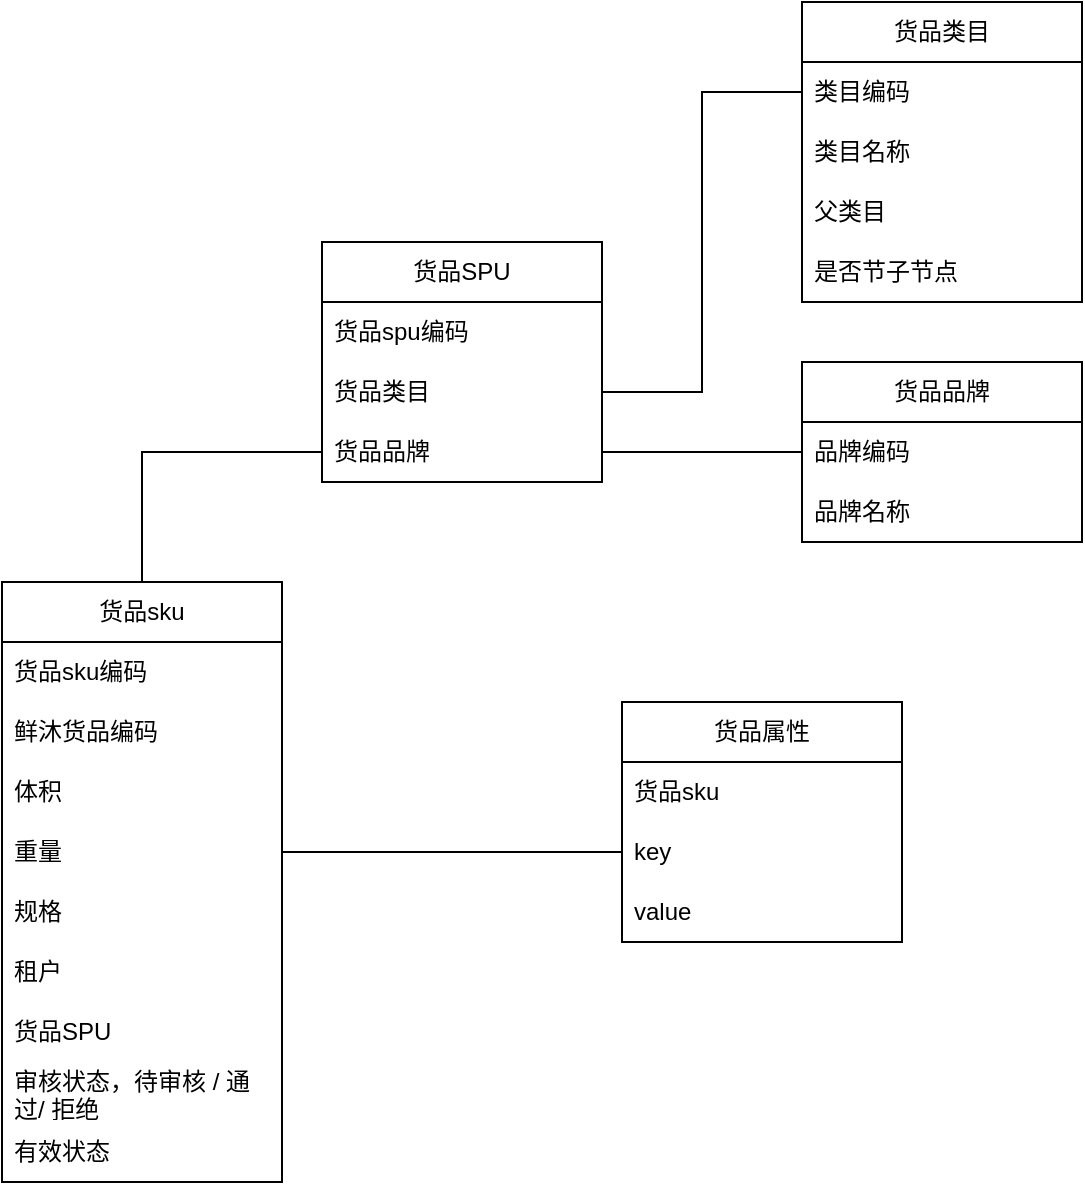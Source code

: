 <mxfile version="20.8.5" type="github">
  <diagram id="kEhnDgpsCn9GSSPnFJJ4" name="第 1 页">
    <mxGraphModel dx="1266" dy="1780" grid="1" gridSize="10" guides="1" tooltips="1" connect="1" arrows="1" fold="1" page="1" pageScale="1" pageWidth="827" pageHeight="1169" math="0" shadow="0">
      <root>
        <mxCell id="0" />
        <mxCell id="1" parent="0" />
        <mxCell id="mbTG31eUCSaPkJGD4sBY-1" value="货品sku" style="swimlane;fontStyle=0;childLayout=stackLayout;horizontal=1;startSize=30;horizontalStack=0;resizeParent=1;resizeParentMax=0;resizeLast=0;collapsible=1;marginBottom=0;whiteSpace=wrap;html=1;" vertex="1" parent="1">
          <mxGeometry x="110" y="210" width="140" height="300" as="geometry" />
        </mxCell>
        <mxCell id="mbTG31eUCSaPkJGD4sBY-2" value="货品sku编码" style="text;strokeColor=none;fillColor=none;align=left;verticalAlign=middle;spacingLeft=4;spacingRight=4;overflow=hidden;points=[[0,0.5],[1,0.5]];portConstraint=eastwest;rotatable=0;whiteSpace=wrap;html=1;" vertex="1" parent="mbTG31eUCSaPkJGD4sBY-1">
          <mxGeometry y="30" width="140" height="30" as="geometry" />
        </mxCell>
        <mxCell id="mbTG31eUCSaPkJGD4sBY-3" value="鲜沐货品编码" style="text;strokeColor=none;fillColor=none;align=left;verticalAlign=middle;spacingLeft=4;spacingRight=4;overflow=hidden;points=[[0,0.5],[1,0.5]];portConstraint=eastwest;rotatable=0;whiteSpace=wrap;html=1;" vertex="1" parent="mbTG31eUCSaPkJGD4sBY-1">
          <mxGeometry y="60" width="140" height="30" as="geometry" />
        </mxCell>
        <mxCell id="mbTG31eUCSaPkJGD4sBY-5" value="体积" style="text;strokeColor=none;fillColor=none;align=left;verticalAlign=middle;spacingLeft=4;spacingRight=4;overflow=hidden;points=[[0,0.5],[1,0.5]];portConstraint=eastwest;rotatable=0;whiteSpace=wrap;html=1;" vertex="1" parent="mbTG31eUCSaPkJGD4sBY-1">
          <mxGeometry y="90" width="140" height="30" as="geometry" />
        </mxCell>
        <mxCell id="mbTG31eUCSaPkJGD4sBY-6" value="重量" style="text;strokeColor=none;fillColor=none;align=left;verticalAlign=middle;spacingLeft=4;spacingRight=4;overflow=hidden;points=[[0,0.5],[1,0.5]];portConstraint=eastwest;rotatable=0;whiteSpace=wrap;html=1;" vertex="1" parent="mbTG31eUCSaPkJGD4sBY-1">
          <mxGeometry y="120" width="140" height="30" as="geometry" />
        </mxCell>
        <mxCell id="mbTG31eUCSaPkJGD4sBY-11" value="规格" style="text;strokeColor=none;fillColor=none;align=left;verticalAlign=middle;spacingLeft=4;spacingRight=4;overflow=hidden;points=[[0,0.5],[1,0.5]];portConstraint=eastwest;rotatable=0;whiteSpace=wrap;html=1;" vertex="1" parent="mbTG31eUCSaPkJGD4sBY-1">
          <mxGeometry y="150" width="140" height="30" as="geometry" />
        </mxCell>
        <mxCell id="mbTG31eUCSaPkJGD4sBY-7" value="租户" style="text;strokeColor=none;fillColor=none;align=left;verticalAlign=middle;spacingLeft=4;spacingRight=4;overflow=hidden;points=[[0,0.5],[1,0.5]];portConstraint=eastwest;rotatable=0;whiteSpace=wrap;html=1;" vertex="1" parent="mbTG31eUCSaPkJGD4sBY-1">
          <mxGeometry y="180" width="140" height="30" as="geometry" />
        </mxCell>
        <mxCell id="mbTG31eUCSaPkJGD4sBY-8" value="货品SPU" style="text;strokeColor=none;fillColor=none;align=left;verticalAlign=middle;spacingLeft=4;spacingRight=4;overflow=hidden;points=[[0,0.5],[1,0.5]];portConstraint=eastwest;rotatable=0;whiteSpace=wrap;html=1;" vertex="1" parent="mbTG31eUCSaPkJGD4sBY-1">
          <mxGeometry y="210" width="140" height="30" as="geometry" />
        </mxCell>
        <mxCell id="mbTG31eUCSaPkJGD4sBY-9" value="审核状态，待审核 / 通过/ 拒绝" style="text;strokeColor=none;fillColor=none;align=left;verticalAlign=middle;spacingLeft=4;spacingRight=4;overflow=hidden;points=[[0,0.5],[1,0.5]];portConstraint=eastwest;rotatable=0;whiteSpace=wrap;html=1;" vertex="1" parent="mbTG31eUCSaPkJGD4sBY-1">
          <mxGeometry y="240" width="140" height="30" as="geometry" />
        </mxCell>
        <mxCell id="mbTG31eUCSaPkJGD4sBY-10" value="有效状态" style="text;strokeColor=none;fillColor=none;align=left;verticalAlign=middle;spacingLeft=4;spacingRight=4;overflow=hidden;points=[[0,0.5],[1,0.5]];portConstraint=eastwest;rotatable=0;whiteSpace=wrap;html=1;" vertex="1" parent="mbTG31eUCSaPkJGD4sBY-1">
          <mxGeometry y="270" width="140" height="30" as="geometry" />
        </mxCell>
        <mxCell id="mbTG31eUCSaPkJGD4sBY-12" value="货品属性" style="swimlane;fontStyle=0;childLayout=stackLayout;horizontal=1;startSize=30;horizontalStack=0;resizeParent=1;resizeParentMax=0;resizeLast=0;collapsible=1;marginBottom=0;whiteSpace=wrap;html=1;" vertex="1" parent="1">
          <mxGeometry x="420" y="270" width="140" height="120" as="geometry" />
        </mxCell>
        <mxCell id="mbTG31eUCSaPkJGD4sBY-13" value="货品sku" style="text;strokeColor=none;fillColor=none;align=left;verticalAlign=middle;spacingLeft=4;spacingRight=4;overflow=hidden;points=[[0,0.5],[1,0.5]];portConstraint=eastwest;rotatable=0;whiteSpace=wrap;html=1;" vertex="1" parent="mbTG31eUCSaPkJGD4sBY-12">
          <mxGeometry y="30" width="140" height="30" as="geometry" />
        </mxCell>
        <mxCell id="mbTG31eUCSaPkJGD4sBY-14" value="key" style="text;strokeColor=none;fillColor=none;align=left;verticalAlign=middle;spacingLeft=4;spacingRight=4;overflow=hidden;points=[[0,0.5],[1,0.5]];portConstraint=eastwest;rotatable=0;whiteSpace=wrap;html=1;" vertex="1" parent="mbTG31eUCSaPkJGD4sBY-12">
          <mxGeometry y="60" width="140" height="30" as="geometry" />
        </mxCell>
        <mxCell id="mbTG31eUCSaPkJGD4sBY-15" value="value" style="text;strokeColor=none;fillColor=none;align=left;verticalAlign=middle;spacingLeft=4;spacingRight=4;overflow=hidden;points=[[0,0.5],[1,0.5]];portConstraint=eastwest;rotatable=0;whiteSpace=wrap;html=1;" vertex="1" parent="mbTG31eUCSaPkJGD4sBY-12">
          <mxGeometry y="90" width="140" height="30" as="geometry" />
        </mxCell>
        <mxCell id="mbTG31eUCSaPkJGD4sBY-16" style="edgeStyle=orthogonalEdgeStyle;rounded=0;orthogonalLoop=1;jettySize=auto;html=1;exitX=1;exitY=0.5;exitDx=0;exitDy=0;endArrow=none;endFill=0;" edge="1" parent="1" source="mbTG31eUCSaPkJGD4sBY-6" target="mbTG31eUCSaPkJGD4sBY-14">
          <mxGeometry relative="1" as="geometry" />
        </mxCell>
        <mxCell id="mbTG31eUCSaPkJGD4sBY-17" value="货品SPU" style="swimlane;fontStyle=0;childLayout=stackLayout;horizontal=1;startSize=30;horizontalStack=0;resizeParent=1;resizeParentMax=0;resizeLast=0;collapsible=1;marginBottom=0;whiteSpace=wrap;html=1;" vertex="1" parent="1">
          <mxGeometry x="270" y="40" width="140" height="120" as="geometry" />
        </mxCell>
        <mxCell id="mbTG31eUCSaPkJGD4sBY-35" value="货品spu编码" style="text;strokeColor=none;fillColor=none;align=left;verticalAlign=middle;spacingLeft=4;spacingRight=4;overflow=hidden;points=[[0,0.5],[1,0.5]];portConstraint=eastwest;rotatable=0;whiteSpace=wrap;html=1;" vertex="1" parent="mbTG31eUCSaPkJGD4sBY-17">
          <mxGeometry y="30" width="140" height="30" as="geometry" />
        </mxCell>
        <mxCell id="mbTG31eUCSaPkJGD4sBY-18" value="货品类目" style="text;strokeColor=none;fillColor=none;align=left;verticalAlign=middle;spacingLeft=4;spacingRight=4;overflow=hidden;points=[[0,0.5],[1,0.5]];portConstraint=eastwest;rotatable=0;whiteSpace=wrap;html=1;" vertex="1" parent="mbTG31eUCSaPkJGD4sBY-17">
          <mxGeometry y="60" width="140" height="30" as="geometry" />
        </mxCell>
        <mxCell id="mbTG31eUCSaPkJGD4sBY-20" value="货品品牌" style="text;strokeColor=none;fillColor=none;align=left;verticalAlign=middle;spacingLeft=4;spacingRight=4;overflow=hidden;points=[[0,0.5],[1,0.5]];portConstraint=eastwest;rotatable=0;whiteSpace=wrap;html=1;" vertex="1" parent="mbTG31eUCSaPkJGD4sBY-17">
          <mxGeometry y="90" width="140" height="30" as="geometry" />
        </mxCell>
        <mxCell id="mbTG31eUCSaPkJGD4sBY-21" value="货品类目" style="swimlane;fontStyle=0;childLayout=stackLayout;horizontal=1;startSize=30;horizontalStack=0;resizeParent=1;resizeParentMax=0;resizeLast=0;collapsible=1;marginBottom=0;whiteSpace=wrap;html=1;" vertex="1" parent="1">
          <mxGeometry x="510" y="-80" width="140" height="150" as="geometry" />
        </mxCell>
        <mxCell id="mbTG31eUCSaPkJGD4sBY-22" value="类目编码" style="text;strokeColor=none;fillColor=none;align=left;verticalAlign=middle;spacingLeft=4;spacingRight=4;overflow=hidden;points=[[0,0.5],[1,0.5]];portConstraint=eastwest;rotatable=0;whiteSpace=wrap;html=1;" vertex="1" parent="mbTG31eUCSaPkJGD4sBY-21">
          <mxGeometry y="30" width="140" height="30" as="geometry" />
        </mxCell>
        <mxCell id="mbTG31eUCSaPkJGD4sBY-23" value="类目名称" style="text;strokeColor=none;fillColor=none;align=left;verticalAlign=middle;spacingLeft=4;spacingRight=4;overflow=hidden;points=[[0,0.5],[1,0.5]];portConstraint=eastwest;rotatable=0;whiteSpace=wrap;html=1;" vertex="1" parent="mbTG31eUCSaPkJGD4sBY-21">
          <mxGeometry y="60" width="140" height="30" as="geometry" />
        </mxCell>
        <mxCell id="mbTG31eUCSaPkJGD4sBY-24" value="父类目" style="text;strokeColor=none;fillColor=none;align=left;verticalAlign=middle;spacingLeft=4;spacingRight=4;overflow=hidden;points=[[0,0.5],[1,0.5]];portConstraint=eastwest;rotatable=0;whiteSpace=wrap;html=1;" vertex="1" parent="mbTG31eUCSaPkJGD4sBY-21">
          <mxGeometry y="90" width="140" height="30" as="geometry" />
        </mxCell>
        <mxCell id="mbTG31eUCSaPkJGD4sBY-31" value="是否节子节点" style="text;strokeColor=none;fillColor=none;align=left;verticalAlign=middle;spacingLeft=4;spacingRight=4;overflow=hidden;points=[[0,0.5],[1,0.5]];portConstraint=eastwest;rotatable=0;whiteSpace=wrap;html=1;" vertex="1" parent="mbTG31eUCSaPkJGD4sBY-21">
          <mxGeometry y="120" width="140" height="30" as="geometry" />
        </mxCell>
        <mxCell id="mbTG31eUCSaPkJGD4sBY-25" value="货品品牌" style="swimlane;fontStyle=0;childLayout=stackLayout;horizontal=1;startSize=30;horizontalStack=0;resizeParent=1;resizeParentMax=0;resizeLast=0;collapsible=1;marginBottom=0;whiteSpace=wrap;html=1;" vertex="1" parent="1">
          <mxGeometry x="510" y="100" width="140" height="90" as="geometry" />
        </mxCell>
        <mxCell id="mbTG31eUCSaPkJGD4sBY-26" value="品牌编码" style="text;strokeColor=none;fillColor=none;align=left;verticalAlign=middle;spacingLeft=4;spacingRight=4;overflow=hidden;points=[[0,0.5],[1,0.5]];portConstraint=eastwest;rotatable=0;whiteSpace=wrap;html=1;" vertex="1" parent="mbTG31eUCSaPkJGD4sBY-25">
          <mxGeometry y="30" width="140" height="30" as="geometry" />
        </mxCell>
        <mxCell id="mbTG31eUCSaPkJGD4sBY-29" value="品牌名称" style="text;strokeColor=none;fillColor=none;align=left;verticalAlign=middle;spacingLeft=4;spacingRight=4;overflow=hidden;points=[[0,0.5],[1,0.5]];portConstraint=eastwest;rotatable=0;whiteSpace=wrap;html=1;" vertex="1" parent="mbTG31eUCSaPkJGD4sBY-25">
          <mxGeometry y="60" width="140" height="30" as="geometry" />
        </mxCell>
        <mxCell id="mbTG31eUCSaPkJGD4sBY-32" style="edgeStyle=orthogonalEdgeStyle;rounded=0;orthogonalLoop=1;jettySize=auto;html=1;exitX=1;exitY=0.5;exitDx=0;exitDy=0;endArrow=none;endFill=0;" edge="1" parent="1" source="mbTG31eUCSaPkJGD4sBY-18" target="mbTG31eUCSaPkJGD4sBY-22">
          <mxGeometry relative="1" as="geometry" />
        </mxCell>
        <mxCell id="mbTG31eUCSaPkJGD4sBY-33" style="edgeStyle=orthogonalEdgeStyle;rounded=0;orthogonalLoop=1;jettySize=auto;html=1;exitX=1;exitY=0.5;exitDx=0;exitDy=0;endArrow=none;endFill=0;" edge="1" parent="1" source="mbTG31eUCSaPkJGD4sBY-20" target="mbTG31eUCSaPkJGD4sBY-26">
          <mxGeometry relative="1" as="geometry" />
        </mxCell>
        <mxCell id="mbTG31eUCSaPkJGD4sBY-34" style="edgeStyle=orthogonalEdgeStyle;rounded=0;orthogonalLoop=1;jettySize=auto;html=1;exitX=0;exitY=0.5;exitDx=0;exitDy=0;endArrow=none;endFill=0;" edge="1" parent="1" source="mbTG31eUCSaPkJGD4sBY-20" target="mbTG31eUCSaPkJGD4sBY-1">
          <mxGeometry relative="1" as="geometry" />
        </mxCell>
      </root>
    </mxGraphModel>
  </diagram>
</mxfile>
